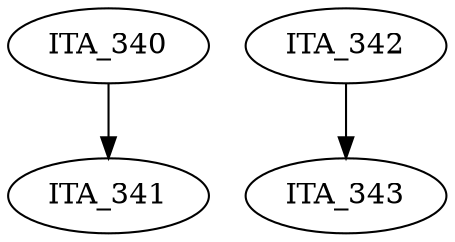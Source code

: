 digraph G {
    ITA_340;
    edge [color=black];
    ITA_340 -> ITA_341;
    ITA_342;
    edge [color=black];
    ITA_342 -> ITA_343;
}
